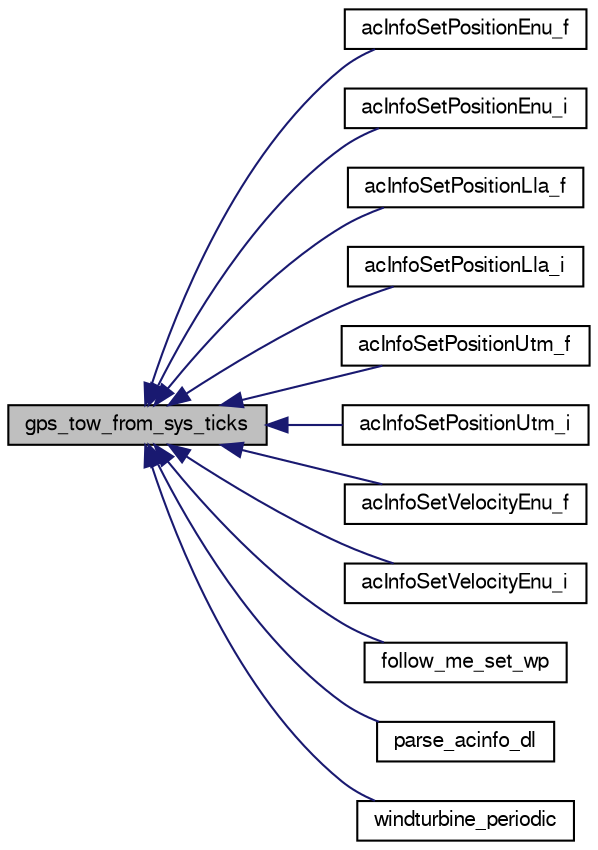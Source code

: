 digraph "gps_tow_from_sys_ticks"
{
  edge [fontname="FreeSans",fontsize="10",labelfontname="FreeSans",labelfontsize="10"];
  node [fontname="FreeSans",fontsize="10",shape=record];
  rankdir="LR";
  Node1 [label="gps_tow_from_sys_ticks",height=0.2,width=0.4,color="black", fillcolor="grey75", style="filled", fontcolor="black"];
  Node1 -> Node2 [dir="back",color="midnightblue",fontsize="10",style="solid",fontname="FreeSans"];
  Node2 [label="acInfoSetPositionEnu_f",height=0.2,width=0.4,color="black", fillcolor="white", style="filled",URL="$group__ac__info.html#ga6e12f427633221b371326c25b3b59c6f",tooltip="Set position from ENU coordinates (float). "];
  Node1 -> Node3 [dir="back",color="midnightblue",fontsize="10",style="solid",fontname="FreeSans"];
  Node3 [label="acInfoSetPositionEnu_i",height=0.2,width=0.4,color="black", fillcolor="white", style="filled",URL="$group__ac__info.html#gab89f5850f23c57158ec4a2a3fbdda284",tooltip="Set position from ENU coordinates (int). "];
  Node1 -> Node4 [dir="back",color="midnightblue",fontsize="10",style="solid",fontname="FreeSans"];
  Node4 [label="acInfoSetPositionLla_f",height=0.2,width=0.4,color="black", fillcolor="white", style="filled",URL="$group__ac__info.html#gaae3a5100e3ea09d3da46b4080e33034b",tooltip="Set position from LLA coordinates (float). "];
  Node1 -> Node5 [dir="back",color="midnightblue",fontsize="10",style="solid",fontname="FreeSans"];
  Node5 [label="acInfoSetPositionLla_i",height=0.2,width=0.4,color="black", fillcolor="white", style="filled",URL="$group__ac__info.html#ga274f9df7c231a1995397bad6e86a7c86",tooltip="Set position from LLA coordinates (int). "];
  Node1 -> Node6 [dir="back",color="midnightblue",fontsize="10",style="solid",fontname="FreeSans"];
  Node6 [label="acInfoSetPositionUtm_f",height=0.2,width=0.4,color="black", fillcolor="white", style="filled",URL="$group__ac__info.html#ga4b1c68d1f5b107bae3b4d13cf88989cd",tooltip="Set position from UTM coordinates (float). "];
  Node1 -> Node7 [dir="back",color="midnightblue",fontsize="10",style="solid",fontname="FreeSans"];
  Node7 [label="acInfoSetPositionUtm_i",height=0.2,width=0.4,color="black", fillcolor="white", style="filled",URL="$group__ac__info.html#ga29e4bb2f49637f576849131db325e377",tooltip="Set position from UTM coordinates (int). "];
  Node1 -> Node8 [dir="back",color="midnightblue",fontsize="10",style="solid",fontname="FreeSans"];
  Node8 [label="acInfoSetVelocityEnu_f",height=0.2,width=0.4,color="black", fillcolor="white", style="filled",URL="$group__ac__info.html#gab3877b5ead09fcf8509082fbc94864bb",tooltip="Set velocity from ENU coordinates (float). "];
  Node1 -> Node9 [dir="back",color="midnightblue",fontsize="10",style="solid",fontname="FreeSans"];
  Node9 [label="acInfoSetVelocityEnu_i",height=0.2,width=0.4,color="black", fillcolor="white", style="filled",URL="$group__ac__info.html#gab7bf89b5b659d539f8257e0afd67c5cf",tooltip="Set velocity from ENU coordinates (int). "];
  Node1 -> Node10 [dir="back",color="midnightblue",fontsize="10",style="solid",fontname="FreeSans"];
  Node10 [label="follow_me_set_wp",height=0.2,width=0.4,color="black", fillcolor="white", style="filled",URL="$ctrl_2follow__me_8h.html#a7e5c2903825aa9815752b1fd8105dc15",tooltip="run function "];
  Node1 -> Node11 [dir="back",color="midnightblue",fontsize="10",style="solid",fontname="FreeSans"];
  Node11 [label="parse_acinfo_dl",height=0.2,width=0.4,color="black", fillcolor="white", style="filled",URL="$group__ac__info.html#ga17b120995d97d500b7eb5aea22214041",tooltip="Parse all datalink or telemetry messages that contain global position of other acs Messages currently..."];
  Node1 -> Node12 [dir="back",color="midnightblue",fontsize="10",style="solid",fontname="FreeSans"];
  Node12 [label="windturbine_periodic",height=0.2,width=0.4,color="black", fillcolor="white", style="filled",URL="$windturbine_8h.html#a44b819ec52bc8f9fe212c89113e2b835"];
}
